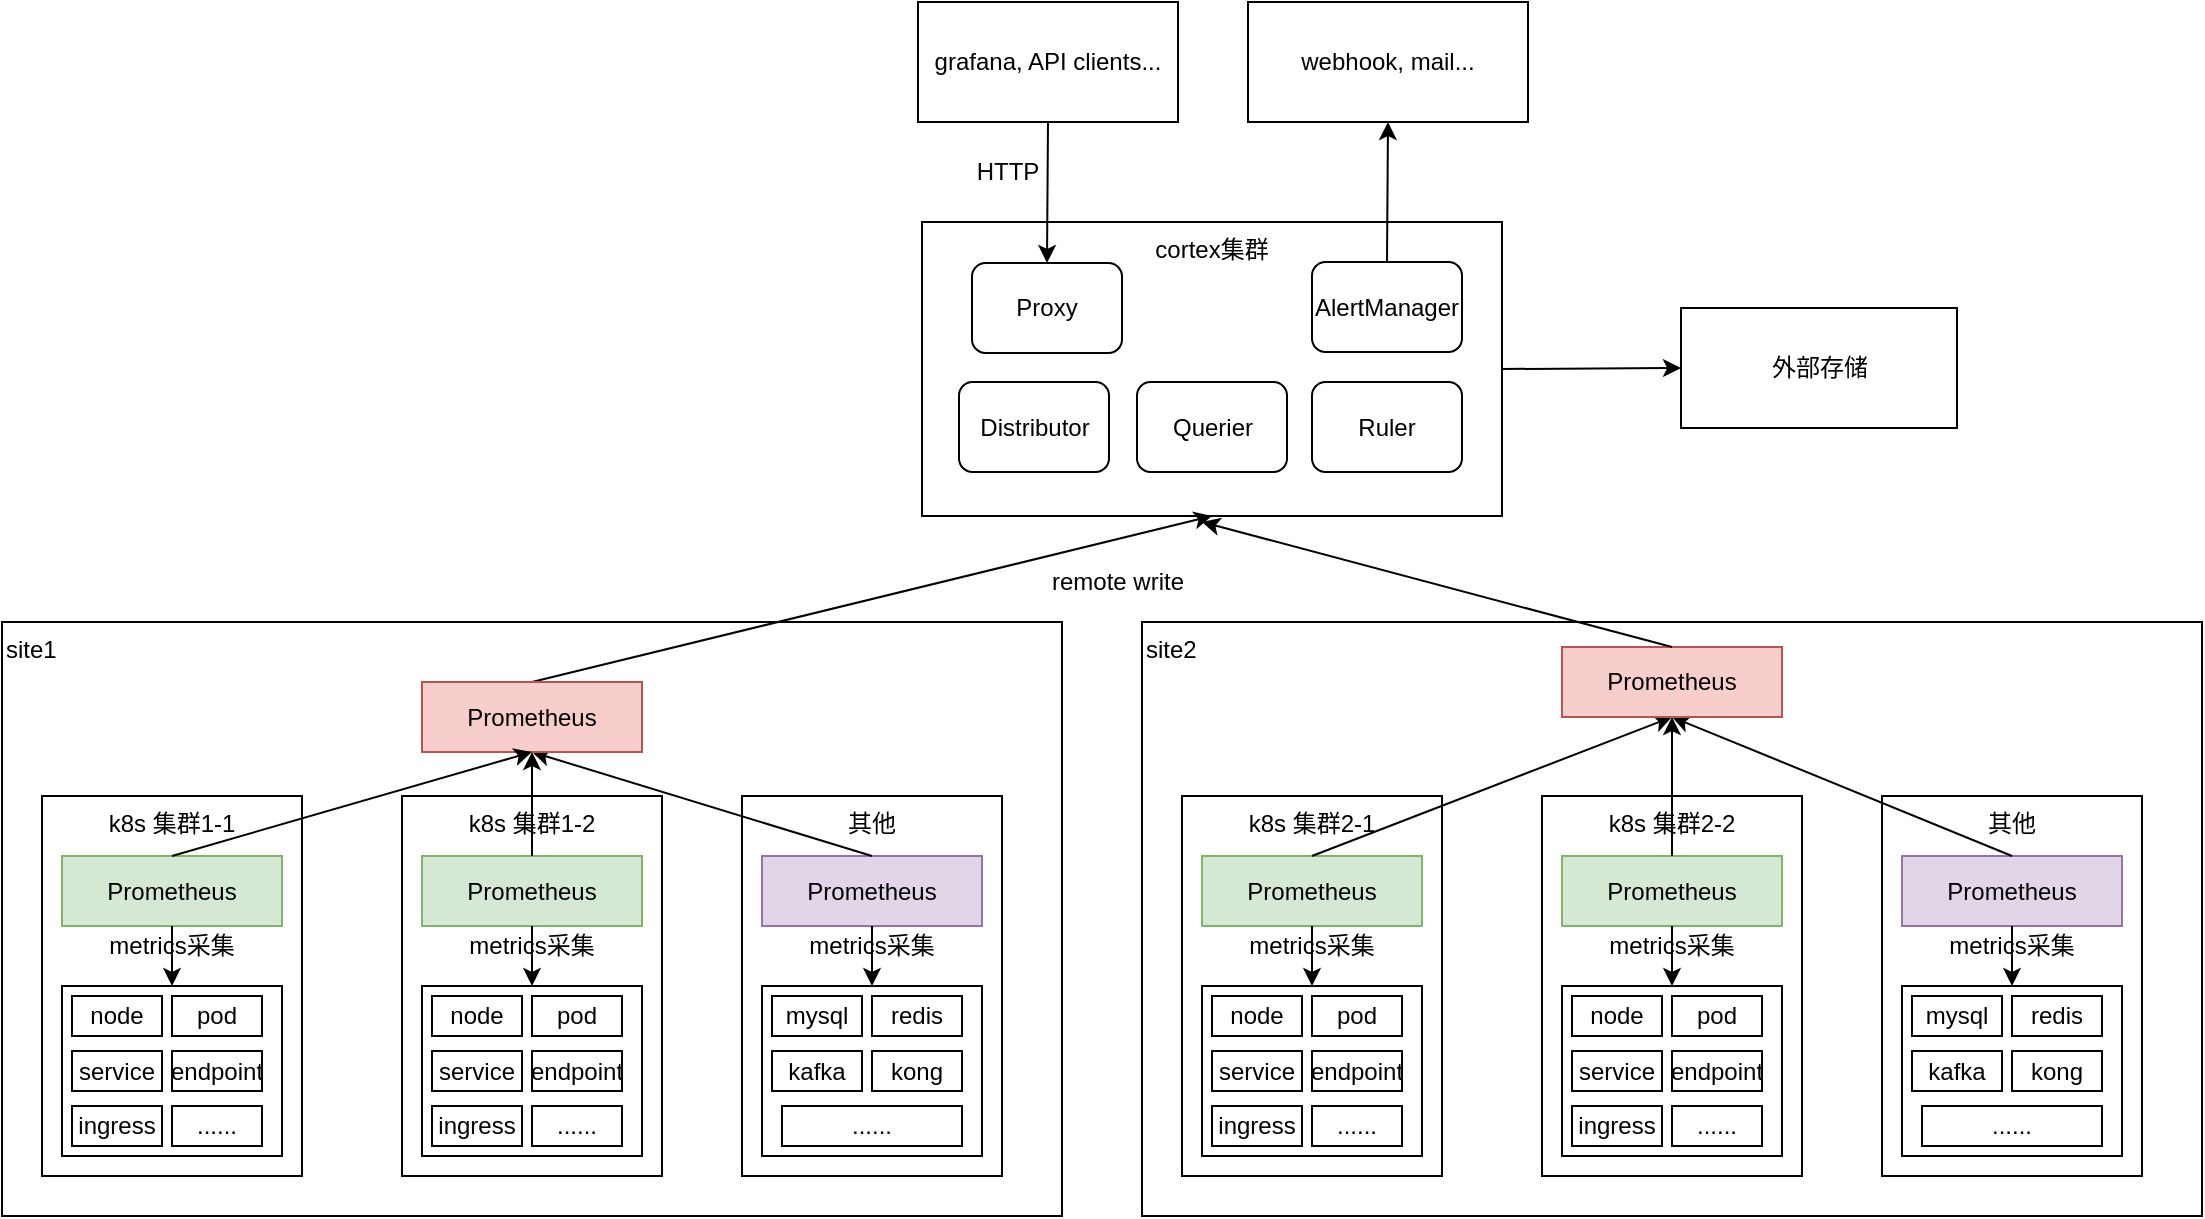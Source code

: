 <mxfile version="12.2.2" type="device" pages="2"><diagram id="edpAGppjj7GYT-mfRjEd" name="Page-1"><mxGraphModel dx="1341" dy="811" grid="1" gridSize="10" guides="1" tooltips="1" connect="1" arrows="1" fold="1" page="1" pageScale="1" pageWidth="850" pageHeight="1100" math="0" shadow="0"><root><mxCell id="0"/><mxCell id="1" parent="0"/><mxCell id="AglJLjUaEtUv1OdiKWUo-1" value="site1" style="rounded=0;whiteSpace=wrap;html=1;horizontal=1;verticalAlign=top;align=left;" parent="1" vertex="1"><mxGeometry x="70" y="370" width="530" height="297" as="geometry"/></mxCell><mxCell id="AglJLjUaEtUv1OdiKWUo-2" value="k8s 集群1-1" style="rounded=0;whiteSpace=wrap;html=1;verticalAlign=top;" parent="1" vertex="1"><mxGeometry x="90" y="457" width="130" height="190" as="geometry"/></mxCell><mxCell id="AglJLjUaEtUv1OdiKWUo-3" value="Prometheus" style="rounded=0;whiteSpace=wrap;html=1;fillColor=#d5e8d4;strokeColor=#82b366;" parent="1" vertex="1"><mxGeometry x="100" y="487" width="110" height="35" as="geometry"/></mxCell><mxCell id="AglJLjUaEtUv1OdiKWUo-4" value="" style="rounded=0;whiteSpace=wrap;html=1;" parent="1" vertex="1"><mxGeometry x="100" y="552" width="110" height="85" as="geometry"/></mxCell><mxCell id="AglJLjUaEtUv1OdiKWUo-6" value="" style="endArrow=classic;html=1;entryX=0.5;entryY=0;entryDx=0;entryDy=0;exitX=0.5;exitY=1;exitDx=0;exitDy=0;" parent="1" source="AglJLjUaEtUv1OdiKWUo-3" target="AglJLjUaEtUv1OdiKWUo-4" edge="1"><mxGeometry width="50" height="50" relative="1" as="geometry"><mxPoint x="70" y="767" as="sourcePoint"/><mxPoint x="120" y="717" as="targetPoint"/></mxGeometry></mxCell><mxCell id="AglJLjUaEtUv1OdiKWUo-7" value="metrics采集" style="text;html=1;strokeColor=none;fillColor=none;align=center;verticalAlign=middle;whiteSpace=wrap;rounded=0;" parent="1" vertex="1"><mxGeometry x="105" y="522" width="100" height="20" as="geometry"/></mxCell><mxCell id="AglJLjUaEtUv1OdiKWUo-8" value="node" style="rounded=0;whiteSpace=wrap;html=1;" parent="1" vertex="1"><mxGeometry x="105" y="557" width="45" height="20" as="geometry"/></mxCell><mxCell id="AglJLjUaEtUv1OdiKWUo-9" value="pod" style="rounded=0;whiteSpace=wrap;html=1;" parent="1" vertex="1"><mxGeometry x="155" y="557" width="45" height="20" as="geometry"/></mxCell><mxCell id="AglJLjUaEtUv1OdiKWUo-10" value="service" style="rounded=0;whiteSpace=wrap;html=1;" parent="1" vertex="1"><mxGeometry x="105" y="584.5" width="45" height="20" as="geometry"/></mxCell><mxCell id="AglJLjUaEtUv1OdiKWUo-12" value="endpoint" style="rounded=0;whiteSpace=wrap;html=1;" parent="1" vertex="1"><mxGeometry x="155" y="584.5" width="45" height="20" as="geometry"/></mxCell><mxCell id="AglJLjUaEtUv1OdiKWUo-13" value="ingress" style="rounded=0;whiteSpace=wrap;html=1;" parent="1" vertex="1"><mxGeometry x="105" y="612" width="45" height="20" as="geometry"/></mxCell><mxCell id="AglJLjUaEtUv1OdiKWUo-14" value="......" style="rounded=0;whiteSpace=wrap;html=1;" parent="1" vertex="1"><mxGeometry x="155" y="612" width="45" height="20" as="geometry"/></mxCell><mxCell id="AglJLjUaEtUv1OdiKWUo-15" value="k8s 集群1-2" style="rounded=0;whiteSpace=wrap;html=1;verticalAlign=top;" parent="1" vertex="1"><mxGeometry x="270" y="457" width="130" height="190" as="geometry"/></mxCell><mxCell id="AglJLjUaEtUv1OdiKWUo-16" value="Prometheus" style="rounded=0;whiteSpace=wrap;html=1;fillColor=#d5e8d4;strokeColor=#82b366;" parent="1" vertex="1"><mxGeometry x="280" y="487" width="110" height="35" as="geometry"/></mxCell><mxCell id="AglJLjUaEtUv1OdiKWUo-17" value="" style="rounded=0;whiteSpace=wrap;html=1;" parent="1" vertex="1"><mxGeometry x="280" y="552" width="110" height="85" as="geometry"/></mxCell><mxCell id="AglJLjUaEtUv1OdiKWUo-18" value="" style="endArrow=classic;html=1;entryX=0.5;entryY=0;entryDx=0;entryDy=0;exitX=0.5;exitY=1;exitDx=0;exitDy=0;" parent="1" source="AglJLjUaEtUv1OdiKWUo-16" target="AglJLjUaEtUv1OdiKWUo-17" edge="1"><mxGeometry width="50" height="50" relative="1" as="geometry"><mxPoint x="250" y="767" as="sourcePoint"/><mxPoint x="300" y="717" as="targetPoint"/></mxGeometry></mxCell><mxCell id="AglJLjUaEtUv1OdiKWUo-19" value="metrics采集" style="text;html=1;strokeColor=none;fillColor=none;align=center;verticalAlign=middle;whiteSpace=wrap;rounded=0;" parent="1" vertex="1"><mxGeometry x="285" y="522" width="100" height="20" as="geometry"/></mxCell><mxCell id="AglJLjUaEtUv1OdiKWUo-20" value="node" style="rounded=0;whiteSpace=wrap;html=1;" parent="1" vertex="1"><mxGeometry x="285" y="557" width="45" height="20" as="geometry"/></mxCell><mxCell id="AglJLjUaEtUv1OdiKWUo-21" value="pod" style="rounded=0;whiteSpace=wrap;html=1;" parent="1" vertex="1"><mxGeometry x="335" y="557" width="45" height="20" as="geometry"/></mxCell><mxCell id="AglJLjUaEtUv1OdiKWUo-22" value="service" style="rounded=0;whiteSpace=wrap;html=1;" parent="1" vertex="1"><mxGeometry x="285" y="584.5" width="45" height="20" as="geometry"/></mxCell><mxCell id="AglJLjUaEtUv1OdiKWUo-23" value="endpoint" style="rounded=0;whiteSpace=wrap;html=1;" parent="1" vertex="1"><mxGeometry x="335" y="584.5" width="45" height="20" as="geometry"/></mxCell><mxCell id="AglJLjUaEtUv1OdiKWUo-24" value="ingress" style="rounded=0;whiteSpace=wrap;html=1;" parent="1" vertex="1"><mxGeometry x="285" y="612" width="45" height="20" as="geometry"/></mxCell><mxCell id="AglJLjUaEtUv1OdiKWUo-25" value="......" style="rounded=0;whiteSpace=wrap;html=1;" parent="1" vertex="1"><mxGeometry x="335" y="612" width="45" height="20" as="geometry"/></mxCell><mxCell id="AglJLjUaEtUv1OdiKWUo-49" value="cortex集群" style="rounded=0;whiteSpace=wrap;html=1;verticalAlign=top;" parent="1" vertex="1"><mxGeometry x="530" y="170" width="290" height="147" as="geometry"/></mxCell><mxCell id="AglJLjUaEtUv1OdiKWUo-57" value="其他" style="rounded=0;whiteSpace=wrap;html=1;verticalAlign=top;" parent="1" vertex="1"><mxGeometry x="440" y="457" width="130" height="190" as="geometry"/></mxCell><mxCell id="AglJLjUaEtUv1OdiKWUo-58" value="Prometheus" style="rounded=0;whiteSpace=wrap;html=1;fillColor=#e1d5e7;strokeColor=#9673a6;" parent="1" vertex="1"><mxGeometry x="450" y="487" width="110" height="35" as="geometry"/></mxCell><mxCell id="AglJLjUaEtUv1OdiKWUo-59" value="" style="rounded=0;whiteSpace=wrap;html=1;" parent="1" vertex="1"><mxGeometry x="450" y="552" width="110" height="85" as="geometry"/></mxCell><mxCell id="AglJLjUaEtUv1OdiKWUo-60" value="" style="endArrow=classic;html=1;entryX=0.5;entryY=0;entryDx=0;entryDy=0;exitX=0.5;exitY=1;exitDx=0;exitDy=0;" parent="1" source="AglJLjUaEtUv1OdiKWUo-58" target="AglJLjUaEtUv1OdiKWUo-59" edge="1"><mxGeometry width="50" height="50" relative="1" as="geometry"><mxPoint x="420" y="767" as="sourcePoint"/><mxPoint x="470" y="717" as="targetPoint"/></mxGeometry></mxCell><mxCell id="AglJLjUaEtUv1OdiKWUo-61" value="metrics采集" style="text;html=1;strokeColor=none;fillColor=none;align=center;verticalAlign=middle;whiteSpace=wrap;rounded=0;" parent="1" vertex="1"><mxGeometry x="455" y="522" width="100" height="20" as="geometry"/></mxCell><mxCell id="AglJLjUaEtUv1OdiKWUo-62" value="mysql" style="rounded=0;whiteSpace=wrap;html=1;" parent="1" vertex="1"><mxGeometry x="455" y="557" width="45" height="20" as="geometry"/></mxCell><mxCell id="AglJLjUaEtUv1OdiKWUo-63" value="redis" style="rounded=0;whiteSpace=wrap;html=1;" parent="1" vertex="1"><mxGeometry x="505" y="557" width="45" height="20" as="geometry"/></mxCell><mxCell id="AglJLjUaEtUv1OdiKWUo-64" value="kafka" style="rounded=0;whiteSpace=wrap;html=1;" parent="1" vertex="1"><mxGeometry x="455" y="584.5" width="45" height="20" as="geometry"/></mxCell><mxCell id="AglJLjUaEtUv1OdiKWUo-65" value="kong" style="rounded=0;whiteSpace=wrap;html=1;" parent="1" vertex="1"><mxGeometry x="505" y="584.5" width="45" height="20" as="geometry"/></mxCell><mxCell id="AglJLjUaEtUv1OdiKWUo-67" value="......" style="rounded=0;whiteSpace=wrap;html=1;" parent="1" vertex="1"><mxGeometry x="460" y="612" width="90" height="20" as="geometry"/></mxCell><mxCell id="AglJLjUaEtUv1OdiKWUo-69" value="site2" style="rounded=0;whiteSpace=wrap;html=1;horizontal=1;verticalAlign=top;align=left;" parent="1" vertex="1"><mxGeometry x="640" y="370" width="530" height="297" as="geometry"/></mxCell><mxCell id="AglJLjUaEtUv1OdiKWUo-70" value="k8s 集群2-1" style="rounded=0;whiteSpace=wrap;html=1;verticalAlign=top;" parent="1" vertex="1"><mxGeometry x="660" y="457" width="130" height="190" as="geometry"/></mxCell><mxCell id="AglJLjUaEtUv1OdiKWUo-71" value="Prometheus" style="rounded=0;whiteSpace=wrap;html=1;fillColor=#d5e8d4;strokeColor=#82b366;" parent="1" vertex="1"><mxGeometry x="670" y="487" width="110" height="35" as="geometry"/></mxCell><mxCell id="AglJLjUaEtUv1OdiKWUo-72" value="" style="rounded=0;whiteSpace=wrap;html=1;" parent="1" vertex="1"><mxGeometry x="670" y="552" width="110" height="85" as="geometry"/></mxCell><mxCell id="AglJLjUaEtUv1OdiKWUo-73" value="" style="endArrow=classic;html=1;entryX=0.5;entryY=0;entryDx=0;entryDy=0;exitX=0.5;exitY=1;exitDx=0;exitDy=0;" parent="1" source="AglJLjUaEtUv1OdiKWUo-71" target="AglJLjUaEtUv1OdiKWUo-72" edge="1"><mxGeometry width="50" height="50" relative="1" as="geometry"><mxPoint x="640" y="767" as="sourcePoint"/><mxPoint x="690" y="717" as="targetPoint"/></mxGeometry></mxCell><mxCell id="AglJLjUaEtUv1OdiKWUo-74" value="metrics采集" style="text;html=1;strokeColor=none;fillColor=none;align=center;verticalAlign=middle;whiteSpace=wrap;rounded=0;" parent="1" vertex="1"><mxGeometry x="675" y="522" width="100" height="20" as="geometry"/></mxCell><mxCell id="AglJLjUaEtUv1OdiKWUo-75" value="node" style="rounded=0;whiteSpace=wrap;html=1;" parent="1" vertex="1"><mxGeometry x="675" y="557" width="45" height="20" as="geometry"/></mxCell><mxCell id="AglJLjUaEtUv1OdiKWUo-76" value="pod" style="rounded=0;whiteSpace=wrap;html=1;" parent="1" vertex="1"><mxGeometry x="725" y="557" width="45" height="20" as="geometry"/></mxCell><mxCell id="AglJLjUaEtUv1OdiKWUo-77" value="service" style="rounded=0;whiteSpace=wrap;html=1;" parent="1" vertex="1"><mxGeometry x="675" y="584.5" width="45" height="20" as="geometry"/></mxCell><mxCell id="AglJLjUaEtUv1OdiKWUo-78" value="endpoint" style="rounded=0;whiteSpace=wrap;html=1;" parent="1" vertex="1"><mxGeometry x="725" y="584.5" width="45" height="20" as="geometry"/></mxCell><mxCell id="AglJLjUaEtUv1OdiKWUo-79" value="ingress" style="rounded=0;whiteSpace=wrap;html=1;" parent="1" vertex="1"><mxGeometry x="675" y="612" width="45" height="20" as="geometry"/></mxCell><mxCell id="AglJLjUaEtUv1OdiKWUo-80" value="......" style="rounded=0;whiteSpace=wrap;html=1;" parent="1" vertex="1"><mxGeometry x="725" y="612" width="45" height="20" as="geometry"/></mxCell><mxCell id="AglJLjUaEtUv1OdiKWUo-81" value="k8s 集群2-2" style="rounded=0;whiteSpace=wrap;html=1;verticalAlign=top;" parent="1" vertex="1"><mxGeometry x="840" y="457" width="130" height="190" as="geometry"/></mxCell><mxCell id="AglJLjUaEtUv1OdiKWUo-82" value="Prometheus" style="rounded=0;whiteSpace=wrap;html=1;fillColor=#d5e8d4;strokeColor=#82b366;" parent="1" vertex="1"><mxGeometry x="850" y="487" width="110" height="35" as="geometry"/></mxCell><mxCell id="AglJLjUaEtUv1OdiKWUo-83" value="" style="rounded=0;whiteSpace=wrap;html=1;" parent="1" vertex="1"><mxGeometry x="850" y="552" width="110" height="85" as="geometry"/></mxCell><mxCell id="AglJLjUaEtUv1OdiKWUo-84" value="" style="endArrow=classic;html=1;entryX=0.5;entryY=0;entryDx=0;entryDy=0;exitX=0.5;exitY=1;exitDx=0;exitDy=0;" parent="1" source="AglJLjUaEtUv1OdiKWUo-82" target="AglJLjUaEtUv1OdiKWUo-83" edge="1"><mxGeometry width="50" height="50" relative="1" as="geometry"><mxPoint x="820" y="767" as="sourcePoint"/><mxPoint x="870" y="717" as="targetPoint"/></mxGeometry></mxCell><mxCell id="AglJLjUaEtUv1OdiKWUo-85" value="metrics采集" style="text;html=1;strokeColor=none;fillColor=none;align=center;verticalAlign=middle;whiteSpace=wrap;rounded=0;" parent="1" vertex="1"><mxGeometry x="855" y="522" width="100" height="20" as="geometry"/></mxCell><mxCell id="AglJLjUaEtUv1OdiKWUo-86" value="node" style="rounded=0;whiteSpace=wrap;html=1;" parent="1" vertex="1"><mxGeometry x="855" y="557" width="45" height="20" as="geometry"/></mxCell><mxCell id="AglJLjUaEtUv1OdiKWUo-87" value="pod" style="rounded=0;whiteSpace=wrap;html=1;" parent="1" vertex="1"><mxGeometry x="905" y="557" width="45" height="20" as="geometry"/></mxCell><mxCell id="AglJLjUaEtUv1OdiKWUo-88" value="service" style="rounded=0;whiteSpace=wrap;html=1;" parent="1" vertex="1"><mxGeometry x="855" y="584.5" width="45" height="20" as="geometry"/></mxCell><mxCell id="AglJLjUaEtUv1OdiKWUo-89" value="endpoint" style="rounded=0;whiteSpace=wrap;html=1;" parent="1" vertex="1"><mxGeometry x="905" y="584.5" width="45" height="20" as="geometry"/></mxCell><mxCell id="AglJLjUaEtUv1OdiKWUo-90" value="ingress" style="rounded=0;whiteSpace=wrap;html=1;" parent="1" vertex="1"><mxGeometry x="855" y="612" width="45" height="20" as="geometry"/></mxCell><mxCell id="AglJLjUaEtUv1OdiKWUo-91" value="......" style="rounded=0;whiteSpace=wrap;html=1;" parent="1" vertex="1"><mxGeometry x="905" y="612" width="45" height="20" as="geometry"/></mxCell><mxCell id="AglJLjUaEtUv1OdiKWUo-92" value="其他" style="rounded=0;whiteSpace=wrap;html=1;verticalAlign=top;" parent="1" vertex="1"><mxGeometry x="1010" y="457" width="130" height="190" as="geometry"/></mxCell><mxCell id="AglJLjUaEtUv1OdiKWUo-93" value="Prometheus" style="rounded=0;whiteSpace=wrap;html=1;fillColor=#e1d5e7;strokeColor=#9673a6;" parent="1" vertex="1"><mxGeometry x="1020" y="487" width="110" height="35" as="geometry"/></mxCell><mxCell id="AglJLjUaEtUv1OdiKWUo-94" value="" style="rounded=0;whiteSpace=wrap;html=1;" parent="1" vertex="1"><mxGeometry x="1020" y="552" width="110" height="85" as="geometry"/></mxCell><mxCell id="AglJLjUaEtUv1OdiKWUo-95" value="" style="endArrow=classic;html=1;entryX=0.5;entryY=0;entryDx=0;entryDy=0;exitX=0.5;exitY=1;exitDx=0;exitDy=0;" parent="1" source="AglJLjUaEtUv1OdiKWUo-93" target="AglJLjUaEtUv1OdiKWUo-94" edge="1"><mxGeometry width="50" height="50" relative="1" as="geometry"><mxPoint x="990" y="767" as="sourcePoint"/><mxPoint x="1040" y="717" as="targetPoint"/></mxGeometry></mxCell><mxCell id="AglJLjUaEtUv1OdiKWUo-96" value="metrics采集" style="text;html=1;strokeColor=none;fillColor=none;align=center;verticalAlign=middle;whiteSpace=wrap;rounded=0;" parent="1" vertex="1"><mxGeometry x="1025" y="522" width="100" height="20" as="geometry"/></mxCell><mxCell id="AglJLjUaEtUv1OdiKWUo-97" value="mysql" style="rounded=0;whiteSpace=wrap;html=1;" parent="1" vertex="1"><mxGeometry x="1025" y="557" width="45" height="20" as="geometry"/></mxCell><mxCell id="AglJLjUaEtUv1OdiKWUo-98" value="redis" style="rounded=0;whiteSpace=wrap;html=1;" parent="1" vertex="1"><mxGeometry x="1075" y="557" width="45" height="20" as="geometry"/></mxCell><mxCell id="AglJLjUaEtUv1OdiKWUo-99" value="kafka" style="rounded=0;whiteSpace=wrap;html=1;" parent="1" vertex="1"><mxGeometry x="1025" y="584.5" width="45" height="20" as="geometry"/></mxCell><mxCell id="AglJLjUaEtUv1OdiKWUo-100" value="kong" style="rounded=0;whiteSpace=wrap;html=1;" parent="1" vertex="1"><mxGeometry x="1075" y="584.5" width="45" height="20" as="geometry"/></mxCell><mxCell id="AglJLjUaEtUv1OdiKWUo-101" value="......" style="rounded=0;whiteSpace=wrap;html=1;" parent="1" vertex="1"><mxGeometry x="1030" y="612" width="90" height="20" as="geometry"/></mxCell><mxCell id="AglJLjUaEtUv1OdiKWUo-102" value="" style="endArrow=classic;html=1;entryX=0.5;entryY=1;entryDx=0;entryDy=0;exitX=0.5;exitY=0;exitDx=0;exitDy=0;" parent="1" source="AglJLjUaEtUv1OdiKWUo-129" target="AglJLjUaEtUv1OdiKWUo-49" edge="1"><mxGeometry width="50" height="50" relative="1" as="geometry"><mxPoint x="70" y="737" as="sourcePoint"/><mxPoint x="120" y="687" as="targetPoint"/></mxGeometry></mxCell><mxCell id="AglJLjUaEtUv1OdiKWUo-104" value="remote write" style="text;html=1;strokeColor=none;fillColor=none;align=center;verticalAlign=middle;whiteSpace=wrap;rounded=0;" parent="1" vertex="1"><mxGeometry x="592.5" y="340" width="70" height="20" as="geometry"/></mxCell><mxCell id="AglJLjUaEtUv1OdiKWUo-106" value="" style="endArrow=classic;html=1;exitX=0.5;exitY=0;exitDx=0;exitDy=0;entryX=0.5;entryY=1;entryDx=0;entryDy=0;" parent="1" source="AglJLjUaEtUv1OdiKWUo-71" target="AglJLjUaEtUv1OdiKWUo-131" edge="1"><mxGeometry width="50" height="50" relative="1" as="geometry"><mxPoint x="70" y="737" as="sourcePoint"/><mxPoint x="675" y="319" as="targetPoint"/></mxGeometry></mxCell><mxCell id="AglJLjUaEtUv1OdiKWUo-108" value="grafana, API clients..." style="rounded=0;whiteSpace=wrap;html=1;" parent="1" vertex="1"><mxGeometry x="528" y="60" width="130" height="60" as="geometry"/></mxCell><mxCell id="AglJLjUaEtUv1OdiKWUo-109" value="webhook, mail..." style="rounded=0;whiteSpace=wrap;html=1;" parent="1" vertex="1"><mxGeometry x="693" y="60" width="140" height="60" as="geometry"/></mxCell><mxCell id="AglJLjUaEtUv1OdiKWUo-112" value="HTTP" style="text;html=1;strokeColor=none;fillColor=none;align=center;verticalAlign=middle;whiteSpace=wrap;rounded=0;" parent="1" vertex="1"><mxGeometry x="552.5" y="135" width="40" height="20" as="geometry"/></mxCell><mxCell id="AglJLjUaEtUv1OdiKWUo-114" value="" style="endArrow=classic;html=1;entryX=0.5;entryY=0;entryDx=0;entryDy=0;exitX=0.5;exitY=1;exitDx=0;exitDy=0;" parent="1" source="AglJLjUaEtUv1OdiKWUo-108" target="AglJLjUaEtUv1OdiKWUo-118" edge="1"><mxGeometry width="50" height="50" relative="1" as="geometry"><mxPoint x="70" y="737" as="sourcePoint"/><mxPoint x="120" y="687" as="targetPoint"/></mxGeometry></mxCell><mxCell id="AglJLjUaEtUv1OdiKWUo-115" value="" style="endArrow=classic;html=1;entryX=0.5;entryY=1;entryDx=0;entryDy=0;exitX=0.5;exitY=0;exitDx=0;exitDy=0;" parent="1" source="AglJLjUaEtUv1OdiKWUo-116" target="AglJLjUaEtUv1OdiKWUo-109" edge="1"><mxGeometry width="50" height="50" relative="1" as="geometry"><mxPoint x="70" y="737" as="sourcePoint"/><mxPoint x="120" y="687" as="targetPoint"/></mxGeometry></mxCell><mxCell id="AglJLjUaEtUv1OdiKWUo-116" value="AlertManager" style="rounded=1;whiteSpace=wrap;html=1;" parent="1" vertex="1"><mxGeometry x="725" y="190" width="75" height="45" as="geometry"/></mxCell><mxCell id="AglJLjUaEtUv1OdiKWUo-118" value="Proxy" style="rounded=1;whiteSpace=wrap;html=1;" parent="1" vertex="1"><mxGeometry x="555" y="190.5" width="75" height="45" as="geometry"/></mxCell><mxCell id="AglJLjUaEtUv1OdiKWUo-119" value="Ruler" style="rounded=1;whiteSpace=wrap;html=1;" parent="1" vertex="1"><mxGeometry x="725" y="250" width="75" height="45" as="geometry"/></mxCell><mxCell id="AglJLjUaEtUv1OdiKWUo-121" value="" style="endArrow=classic;html=1;exitX=0.5;exitY=0;exitDx=0;exitDy=0;entryX=0.5;entryY=1;entryDx=0;entryDy=0;" parent="1" source="AglJLjUaEtUv1OdiKWUo-16" target="AglJLjUaEtUv1OdiKWUo-129" edge="1"><mxGeometry width="50" height="50" relative="1" as="geometry"><mxPoint x="165" y="497" as="sourcePoint"/><mxPoint x="670" y="320" as="targetPoint"/></mxGeometry></mxCell><mxCell id="AglJLjUaEtUv1OdiKWUo-122" value="" style="endArrow=classic;html=1;exitX=0.5;exitY=0;exitDx=0;exitDy=0;entryX=0.5;entryY=1;entryDx=0;entryDy=0;" parent="1" source="AglJLjUaEtUv1OdiKWUo-58" target="AglJLjUaEtUv1OdiKWUo-129" edge="1"><mxGeometry width="50" height="50" relative="1" as="geometry"><mxPoint x="345" y="497" as="sourcePoint"/><mxPoint x="680" y="330" as="targetPoint"/></mxGeometry></mxCell><mxCell id="AglJLjUaEtUv1OdiKWUo-123" value="" style="endArrow=classic;html=1;exitX=0.5;exitY=0;exitDx=0;exitDy=0;entryX=0.5;entryY=1;entryDx=0;entryDy=0;" parent="1" source="AglJLjUaEtUv1OdiKWUo-82" target="AglJLjUaEtUv1OdiKWUo-131" edge="1"><mxGeometry width="50" height="50" relative="1" as="geometry"><mxPoint x="735" y="497" as="sourcePoint"/><mxPoint x="820" y="430" as="targetPoint"/></mxGeometry></mxCell><mxCell id="AglJLjUaEtUv1OdiKWUo-124" value="" style="endArrow=classic;html=1;exitX=0.5;exitY=0;exitDx=0;exitDy=0;entryX=0.5;entryY=1;entryDx=0;entryDy=0;" parent="1" source="AglJLjUaEtUv1OdiKWUo-93" target="AglJLjUaEtUv1OdiKWUo-131" edge="1"><mxGeometry width="50" height="50" relative="1" as="geometry"><mxPoint x="915" y="497" as="sourcePoint"/><mxPoint x="690" y="330" as="targetPoint"/></mxGeometry></mxCell><mxCell id="AglJLjUaEtUv1OdiKWUo-125" value="Querier" style="rounded=1;whiteSpace=wrap;html=1;" parent="1" vertex="1"><mxGeometry x="637.5" y="250" width="75" height="45" as="geometry"/></mxCell><mxCell id="AglJLjUaEtUv1OdiKWUo-126" value="Distributor" style="rounded=1;whiteSpace=wrap;html=1;" parent="1" vertex="1"><mxGeometry x="548.5" y="250" width="75" height="45" as="geometry"/></mxCell><mxCell id="AglJLjUaEtUv1OdiKWUo-127" value="外部存储" style="rounded=0;whiteSpace=wrap;html=1;" parent="1" vertex="1"><mxGeometry x="909.5" y="213" width="138" height="60" as="geometry"/></mxCell><mxCell id="AglJLjUaEtUv1OdiKWUo-128" value="" style="endArrow=classic;html=1;entryX=0;entryY=0.5;entryDx=0;entryDy=0;exitX=1;exitY=0.5;exitDx=0;exitDy=0;" parent="1" source="AglJLjUaEtUv1OdiKWUo-49" target="AglJLjUaEtUv1OdiKWUo-127" edge="1"><mxGeometry width="50" height="50" relative="1" as="geometry"><mxPoint x="840" y="290" as="sourcePoint"/><mxPoint x="890" y="240" as="targetPoint"/></mxGeometry></mxCell><mxCell id="AglJLjUaEtUv1OdiKWUo-129" value="Prometheus" style="rounded=0;whiteSpace=wrap;html=1;fillColor=#f8cecc;strokeColor=#b85450;" parent="1" vertex="1"><mxGeometry x="280" y="400" width="110" height="35" as="geometry"/></mxCell><mxCell id="AglJLjUaEtUv1OdiKWUo-130" value="" style="endArrow=classic;html=1;entryX=0.5;entryY=1;entryDx=0;entryDy=0;exitX=0.5;exitY=0;exitDx=0;exitDy=0;" parent="1" source="AglJLjUaEtUv1OdiKWUo-3" target="AglJLjUaEtUv1OdiKWUo-129" edge="1"><mxGeometry width="50" height="50" relative="1" as="geometry"><mxPoint x="155" y="487" as="sourcePoint"/><mxPoint x="675" y="317" as="targetPoint"/></mxGeometry></mxCell><mxCell id="AglJLjUaEtUv1OdiKWUo-131" value="Prometheus" style="rounded=0;whiteSpace=wrap;html=1;fillColor=#f8cecc;strokeColor=#b85450;" parent="1" vertex="1"><mxGeometry x="850" y="382.5" width="110" height="35" as="geometry"/></mxCell><mxCell id="AglJLjUaEtUv1OdiKWUo-132" value="" style="endArrow=classic;html=1;exitX=0.5;exitY=0;exitDx=0;exitDy=0;" parent="1" source="AglJLjUaEtUv1OdiKWUo-131" edge="1"><mxGeometry width="50" height="50" relative="1" as="geometry"><mxPoint x="350" y="410" as="sourcePoint"/><mxPoint x="670" y="320" as="targetPoint"/></mxGeometry></mxCell></root></mxGraphModel></diagram><diagram name="api_gateway" id="EDBOQq5EPwR4upqPOTc-"><mxGraphModel dx="1341" dy="811" grid="1" gridSize="10" guides="1" tooltips="1" connect="1" arrows="1" fold="1" page="1" pageScale="1" pageWidth="850" pageHeight="1100" math="0" shadow="0"><root><mxCell id="pXyEaIaQ94KNPqy_M8-j-0"/><mxCell id="pXyEaIaQ94KNPqy_M8-j-1" parent="pXyEaIaQ94KNPqy_M8-j-0"/><mxCell id="pXyEaIaQ94KNPqy_M8-j-2" value="site1" style="rounded=0;whiteSpace=wrap;html=1;horizontal=1;verticalAlign=top;align=left;" vertex="1" parent="pXyEaIaQ94KNPqy_M8-j-1"><mxGeometry x="10" y="405" width="530" height="297" as="geometry"/></mxCell><mxCell id="pXyEaIaQ94KNPqy_M8-j-3" value="k8s 集群1-1" style="rounded=0;whiteSpace=wrap;html=1;verticalAlign=top;" vertex="1" parent="pXyEaIaQ94KNPqy_M8-j-1"><mxGeometry x="30" y="492" width="130" height="190" as="geometry"/></mxCell><mxCell id="pXyEaIaQ94KNPqy_M8-j-4" value="Prometheus" style="rounded=0;whiteSpace=wrap;html=1;fillColor=#d5e8d4;strokeColor=#82b366;" vertex="1" parent="pXyEaIaQ94KNPqy_M8-j-1"><mxGeometry x="40" y="522" width="110" height="35" as="geometry"/></mxCell><mxCell id="pXyEaIaQ94KNPqy_M8-j-5" value="" style="rounded=0;whiteSpace=wrap;html=1;" vertex="1" parent="pXyEaIaQ94KNPqy_M8-j-1"><mxGeometry x="40" y="587" width="110" height="85" as="geometry"/></mxCell><mxCell id="pXyEaIaQ94KNPqy_M8-j-6" value="" style="endArrow=classic;html=1;entryX=0.5;entryY=0;entryDx=0;entryDy=0;exitX=0.5;exitY=1;exitDx=0;exitDy=0;" edge="1" parent="pXyEaIaQ94KNPqy_M8-j-1" source="pXyEaIaQ94KNPqy_M8-j-4" target="pXyEaIaQ94KNPqy_M8-j-5"><mxGeometry width="50" height="50" relative="1" as="geometry"><mxPoint x="10" y="802" as="sourcePoint"/><mxPoint x="60" y="752" as="targetPoint"/></mxGeometry></mxCell><mxCell id="pXyEaIaQ94KNPqy_M8-j-7" value="metrics采集" style="text;html=1;strokeColor=none;fillColor=none;align=center;verticalAlign=middle;whiteSpace=wrap;rounded=0;" vertex="1" parent="pXyEaIaQ94KNPqy_M8-j-1"><mxGeometry x="45" y="557" width="100" height="20" as="geometry"/></mxCell><mxCell id="pXyEaIaQ94KNPqy_M8-j-8" value="node" style="rounded=0;whiteSpace=wrap;html=1;" vertex="1" parent="pXyEaIaQ94KNPqy_M8-j-1"><mxGeometry x="45" y="592" width="45" height="20" as="geometry"/></mxCell><mxCell id="pXyEaIaQ94KNPqy_M8-j-9" value="pod" style="rounded=0;whiteSpace=wrap;html=1;" vertex="1" parent="pXyEaIaQ94KNPqy_M8-j-1"><mxGeometry x="95" y="592" width="45" height="20" as="geometry"/></mxCell><mxCell id="pXyEaIaQ94KNPqy_M8-j-10" value="service" style="rounded=0;whiteSpace=wrap;html=1;" vertex="1" parent="pXyEaIaQ94KNPqy_M8-j-1"><mxGeometry x="45" y="619.5" width="45" height="20" as="geometry"/></mxCell><mxCell id="pXyEaIaQ94KNPqy_M8-j-11" value="endpoint" style="rounded=0;whiteSpace=wrap;html=1;" vertex="1" parent="pXyEaIaQ94KNPqy_M8-j-1"><mxGeometry x="95" y="619.5" width="45" height="20" as="geometry"/></mxCell><mxCell id="pXyEaIaQ94KNPqy_M8-j-12" value="ingress" style="rounded=0;whiteSpace=wrap;html=1;" vertex="1" parent="pXyEaIaQ94KNPqy_M8-j-1"><mxGeometry x="45" y="647" width="45" height="20" as="geometry"/></mxCell><mxCell id="pXyEaIaQ94KNPqy_M8-j-13" value="......" style="rounded=0;whiteSpace=wrap;html=1;" vertex="1" parent="pXyEaIaQ94KNPqy_M8-j-1"><mxGeometry x="95" y="647" width="45" height="20" as="geometry"/></mxCell><mxCell id="pXyEaIaQ94KNPqy_M8-j-14" value="k8s 集群1-2" style="rounded=0;whiteSpace=wrap;html=1;verticalAlign=top;" vertex="1" parent="pXyEaIaQ94KNPqy_M8-j-1"><mxGeometry x="210" y="492" width="130" height="190" as="geometry"/></mxCell><mxCell id="pXyEaIaQ94KNPqy_M8-j-15" value="Prometheus" style="rounded=0;whiteSpace=wrap;html=1;fillColor=#d5e8d4;strokeColor=#82b366;" vertex="1" parent="pXyEaIaQ94KNPqy_M8-j-1"><mxGeometry x="220" y="522" width="110" height="35" as="geometry"/></mxCell><mxCell id="pXyEaIaQ94KNPqy_M8-j-16" value="" style="rounded=0;whiteSpace=wrap;html=1;" vertex="1" parent="pXyEaIaQ94KNPqy_M8-j-1"><mxGeometry x="220" y="587" width="110" height="85" as="geometry"/></mxCell><mxCell id="pXyEaIaQ94KNPqy_M8-j-17" value="" style="endArrow=classic;html=1;entryX=0.5;entryY=0;entryDx=0;entryDy=0;exitX=0.5;exitY=1;exitDx=0;exitDy=0;" edge="1" parent="pXyEaIaQ94KNPqy_M8-j-1" source="pXyEaIaQ94KNPqy_M8-j-15" target="pXyEaIaQ94KNPqy_M8-j-16"><mxGeometry width="50" height="50" relative="1" as="geometry"><mxPoint x="190" y="802" as="sourcePoint"/><mxPoint x="240" y="752" as="targetPoint"/></mxGeometry></mxCell><mxCell id="pXyEaIaQ94KNPqy_M8-j-18" value="metrics采集" style="text;html=1;strokeColor=none;fillColor=none;align=center;verticalAlign=middle;whiteSpace=wrap;rounded=0;" vertex="1" parent="pXyEaIaQ94KNPqy_M8-j-1"><mxGeometry x="225" y="557" width="100" height="20" as="geometry"/></mxCell><mxCell id="pXyEaIaQ94KNPqy_M8-j-19" value="node" style="rounded=0;whiteSpace=wrap;html=1;" vertex="1" parent="pXyEaIaQ94KNPqy_M8-j-1"><mxGeometry x="225" y="592" width="45" height="20" as="geometry"/></mxCell><mxCell id="pXyEaIaQ94KNPqy_M8-j-20" value="pod" style="rounded=0;whiteSpace=wrap;html=1;" vertex="1" parent="pXyEaIaQ94KNPqy_M8-j-1"><mxGeometry x="275" y="592" width="45" height="20" as="geometry"/></mxCell><mxCell id="pXyEaIaQ94KNPqy_M8-j-21" value="service" style="rounded=0;whiteSpace=wrap;html=1;" vertex="1" parent="pXyEaIaQ94KNPqy_M8-j-1"><mxGeometry x="225" y="619.5" width="45" height="20" as="geometry"/></mxCell><mxCell id="pXyEaIaQ94KNPqy_M8-j-22" value="endpoint" style="rounded=0;whiteSpace=wrap;html=1;" vertex="1" parent="pXyEaIaQ94KNPqy_M8-j-1"><mxGeometry x="275" y="619.5" width="45" height="20" as="geometry"/></mxCell><mxCell id="pXyEaIaQ94KNPqy_M8-j-23" value="ingress" style="rounded=0;whiteSpace=wrap;html=1;" vertex="1" parent="pXyEaIaQ94KNPqy_M8-j-1"><mxGeometry x="225" y="647" width="45" height="20" as="geometry"/></mxCell><mxCell id="pXyEaIaQ94KNPqy_M8-j-24" value="......" style="rounded=0;whiteSpace=wrap;html=1;" vertex="1" parent="pXyEaIaQ94KNPqy_M8-j-1"><mxGeometry x="275" y="647" width="45" height="20" as="geometry"/></mxCell><mxCell id="pXyEaIaQ94KNPqy_M8-j-25" value="cortex集群" style="rounded=0;whiteSpace=wrap;html=1;verticalAlign=top;" vertex="1" parent="pXyEaIaQ94KNPqy_M8-j-1"><mxGeometry x="470" y="205" width="290" height="147" as="geometry"/></mxCell><mxCell id="pXyEaIaQ94KNPqy_M8-j-26" value="其他" style="rounded=0;whiteSpace=wrap;html=1;verticalAlign=top;" vertex="1" parent="pXyEaIaQ94KNPqy_M8-j-1"><mxGeometry x="380" y="492" width="130" height="190" as="geometry"/></mxCell><mxCell id="pXyEaIaQ94KNPqy_M8-j-27" value="Prometheus" style="rounded=0;whiteSpace=wrap;html=1;fillColor=#e1d5e7;strokeColor=#9673a6;" vertex="1" parent="pXyEaIaQ94KNPqy_M8-j-1"><mxGeometry x="390" y="522" width="110" height="35" as="geometry"/></mxCell><mxCell id="pXyEaIaQ94KNPqy_M8-j-28" value="" style="rounded=0;whiteSpace=wrap;html=1;" vertex="1" parent="pXyEaIaQ94KNPqy_M8-j-1"><mxGeometry x="390" y="587" width="110" height="85" as="geometry"/></mxCell><mxCell id="pXyEaIaQ94KNPqy_M8-j-29" value="" style="endArrow=classic;html=1;entryX=0.5;entryY=0;entryDx=0;entryDy=0;exitX=0.5;exitY=1;exitDx=0;exitDy=0;" edge="1" parent="pXyEaIaQ94KNPqy_M8-j-1" source="pXyEaIaQ94KNPqy_M8-j-27" target="pXyEaIaQ94KNPqy_M8-j-28"><mxGeometry width="50" height="50" relative="1" as="geometry"><mxPoint x="360" y="802" as="sourcePoint"/><mxPoint x="410" y="752" as="targetPoint"/></mxGeometry></mxCell><mxCell id="pXyEaIaQ94KNPqy_M8-j-30" value="metrics采集" style="text;html=1;strokeColor=none;fillColor=none;align=center;verticalAlign=middle;whiteSpace=wrap;rounded=0;" vertex="1" parent="pXyEaIaQ94KNPqy_M8-j-1"><mxGeometry x="395" y="557" width="100" height="20" as="geometry"/></mxCell><mxCell id="pXyEaIaQ94KNPqy_M8-j-31" value="mysql" style="rounded=0;whiteSpace=wrap;html=1;" vertex="1" parent="pXyEaIaQ94KNPqy_M8-j-1"><mxGeometry x="395" y="592" width="45" height="20" as="geometry"/></mxCell><mxCell id="pXyEaIaQ94KNPqy_M8-j-32" value="redis" style="rounded=0;whiteSpace=wrap;html=1;" vertex="1" parent="pXyEaIaQ94KNPqy_M8-j-1"><mxGeometry x="445" y="592" width="45" height="20" as="geometry"/></mxCell><mxCell id="pXyEaIaQ94KNPqy_M8-j-33" value="kafka" style="rounded=0;whiteSpace=wrap;html=1;" vertex="1" parent="pXyEaIaQ94KNPqy_M8-j-1"><mxGeometry x="395" y="619.5" width="45" height="20" as="geometry"/></mxCell><mxCell id="pXyEaIaQ94KNPqy_M8-j-34" value="kong" style="rounded=0;whiteSpace=wrap;html=1;" vertex="1" parent="pXyEaIaQ94KNPqy_M8-j-1"><mxGeometry x="445" y="619.5" width="45" height="20" as="geometry"/></mxCell><mxCell id="pXyEaIaQ94KNPqy_M8-j-35" value="......" style="rounded=0;whiteSpace=wrap;html=1;" vertex="1" parent="pXyEaIaQ94KNPqy_M8-j-1"><mxGeometry x="400" y="647" width="90" height="20" as="geometry"/></mxCell><mxCell id="pXyEaIaQ94KNPqy_M8-j-36" value="site2" style="rounded=0;whiteSpace=wrap;html=1;horizontal=1;verticalAlign=top;align=left;" vertex="1" parent="pXyEaIaQ94KNPqy_M8-j-1"><mxGeometry x="580" y="405" width="530" height="297" as="geometry"/></mxCell><mxCell id="pXyEaIaQ94KNPqy_M8-j-37" value="k8s 集群2-1" style="rounded=0;whiteSpace=wrap;html=1;verticalAlign=top;" vertex="1" parent="pXyEaIaQ94KNPqy_M8-j-1"><mxGeometry x="600" y="492" width="130" height="190" as="geometry"/></mxCell><mxCell id="pXyEaIaQ94KNPqy_M8-j-38" value="Prometheus" style="rounded=0;whiteSpace=wrap;html=1;fillColor=#d5e8d4;strokeColor=#82b366;" vertex="1" parent="pXyEaIaQ94KNPqy_M8-j-1"><mxGeometry x="610" y="522" width="110" height="35" as="geometry"/></mxCell><mxCell id="pXyEaIaQ94KNPqy_M8-j-39" value="" style="rounded=0;whiteSpace=wrap;html=1;" vertex="1" parent="pXyEaIaQ94KNPqy_M8-j-1"><mxGeometry x="610" y="587" width="110" height="85" as="geometry"/></mxCell><mxCell id="pXyEaIaQ94KNPqy_M8-j-40" value="" style="endArrow=classic;html=1;entryX=0.5;entryY=0;entryDx=0;entryDy=0;exitX=0.5;exitY=1;exitDx=0;exitDy=0;" edge="1" parent="pXyEaIaQ94KNPqy_M8-j-1" source="pXyEaIaQ94KNPqy_M8-j-38" target="pXyEaIaQ94KNPqy_M8-j-39"><mxGeometry width="50" height="50" relative="1" as="geometry"><mxPoint x="580" y="802" as="sourcePoint"/><mxPoint x="630" y="752" as="targetPoint"/></mxGeometry></mxCell><mxCell id="pXyEaIaQ94KNPqy_M8-j-41" value="metrics采集" style="text;html=1;strokeColor=none;fillColor=none;align=center;verticalAlign=middle;whiteSpace=wrap;rounded=0;" vertex="1" parent="pXyEaIaQ94KNPqy_M8-j-1"><mxGeometry x="615" y="557" width="100" height="20" as="geometry"/></mxCell><mxCell id="pXyEaIaQ94KNPqy_M8-j-42" value="node" style="rounded=0;whiteSpace=wrap;html=1;" vertex="1" parent="pXyEaIaQ94KNPqy_M8-j-1"><mxGeometry x="615" y="592" width="45" height="20" as="geometry"/></mxCell><mxCell id="pXyEaIaQ94KNPqy_M8-j-43" value="pod" style="rounded=0;whiteSpace=wrap;html=1;" vertex="1" parent="pXyEaIaQ94KNPqy_M8-j-1"><mxGeometry x="665" y="592" width="45" height="20" as="geometry"/></mxCell><mxCell id="pXyEaIaQ94KNPqy_M8-j-44" value="service" style="rounded=0;whiteSpace=wrap;html=1;" vertex="1" parent="pXyEaIaQ94KNPqy_M8-j-1"><mxGeometry x="615" y="619.5" width="45" height="20" as="geometry"/></mxCell><mxCell id="pXyEaIaQ94KNPqy_M8-j-45" value="endpoint" style="rounded=0;whiteSpace=wrap;html=1;" vertex="1" parent="pXyEaIaQ94KNPqy_M8-j-1"><mxGeometry x="665" y="619.5" width="45" height="20" as="geometry"/></mxCell><mxCell id="pXyEaIaQ94KNPqy_M8-j-46" value="ingress" style="rounded=0;whiteSpace=wrap;html=1;" vertex="1" parent="pXyEaIaQ94KNPqy_M8-j-1"><mxGeometry x="615" y="647" width="45" height="20" as="geometry"/></mxCell><mxCell id="pXyEaIaQ94KNPqy_M8-j-47" value="......" style="rounded=0;whiteSpace=wrap;html=1;" vertex="1" parent="pXyEaIaQ94KNPqy_M8-j-1"><mxGeometry x="665" y="647" width="45" height="20" as="geometry"/></mxCell><mxCell id="pXyEaIaQ94KNPqy_M8-j-48" value="k8s 集群2-2" style="rounded=0;whiteSpace=wrap;html=1;verticalAlign=top;" vertex="1" parent="pXyEaIaQ94KNPqy_M8-j-1"><mxGeometry x="780" y="492" width="130" height="190" as="geometry"/></mxCell><mxCell id="pXyEaIaQ94KNPqy_M8-j-49" value="Prometheus" style="rounded=0;whiteSpace=wrap;html=1;fillColor=#d5e8d4;strokeColor=#82b366;" vertex="1" parent="pXyEaIaQ94KNPqy_M8-j-1"><mxGeometry x="790" y="522" width="110" height="35" as="geometry"/></mxCell><mxCell id="pXyEaIaQ94KNPqy_M8-j-50" value="" style="rounded=0;whiteSpace=wrap;html=1;" vertex="1" parent="pXyEaIaQ94KNPqy_M8-j-1"><mxGeometry x="790" y="587" width="110" height="85" as="geometry"/></mxCell><mxCell id="pXyEaIaQ94KNPqy_M8-j-51" value="" style="endArrow=classic;html=1;entryX=0.5;entryY=0;entryDx=0;entryDy=0;exitX=0.5;exitY=1;exitDx=0;exitDy=0;" edge="1" parent="pXyEaIaQ94KNPqy_M8-j-1" source="pXyEaIaQ94KNPqy_M8-j-49" target="pXyEaIaQ94KNPqy_M8-j-50"><mxGeometry width="50" height="50" relative="1" as="geometry"><mxPoint x="760" y="802" as="sourcePoint"/><mxPoint x="810" y="752" as="targetPoint"/></mxGeometry></mxCell><mxCell id="pXyEaIaQ94KNPqy_M8-j-52" value="metrics采集" style="text;html=1;strokeColor=none;fillColor=none;align=center;verticalAlign=middle;whiteSpace=wrap;rounded=0;" vertex="1" parent="pXyEaIaQ94KNPqy_M8-j-1"><mxGeometry x="795" y="557" width="100" height="20" as="geometry"/></mxCell><mxCell id="pXyEaIaQ94KNPqy_M8-j-53" value="node" style="rounded=0;whiteSpace=wrap;html=1;" vertex="1" parent="pXyEaIaQ94KNPqy_M8-j-1"><mxGeometry x="795" y="592" width="45" height="20" as="geometry"/></mxCell><mxCell id="pXyEaIaQ94KNPqy_M8-j-54" value="pod" style="rounded=0;whiteSpace=wrap;html=1;" vertex="1" parent="pXyEaIaQ94KNPqy_M8-j-1"><mxGeometry x="845" y="592" width="45" height="20" as="geometry"/></mxCell><mxCell id="pXyEaIaQ94KNPqy_M8-j-55" value="service" style="rounded=0;whiteSpace=wrap;html=1;" vertex="1" parent="pXyEaIaQ94KNPqy_M8-j-1"><mxGeometry x="795" y="619.5" width="45" height="20" as="geometry"/></mxCell><mxCell id="pXyEaIaQ94KNPqy_M8-j-56" value="endpoint" style="rounded=0;whiteSpace=wrap;html=1;" vertex="1" parent="pXyEaIaQ94KNPqy_M8-j-1"><mxGeometry x="845" y="619.5" width="45" height="20" as="geometry"/></mxCell><mxCell id="pXyEaIaQ94KNPqy_M8-j-57" value="ingress" style="rounded=0;whiteSpace=wrap;html=1;" vertex="1" parent="pXyEaIaQ94KNPqy_M8-j-1"><mxGeometry x="795" y="647" width="45" height="20" as="geometry"/></mxCell><mxCell id="pXyEaIaQ94KNPqy_M8-j-58" value="......" style="rounded=0;whiteSpace=wrap;html=1;" vertex="1" parent="pXyEaIaQ94KNPqy_M8-j-1"><mxGeometry x="845" y="647" width="45" height="20" as="geometry"/></mxCell><mxCell id="pXyEaIaQ94KNPqy_M8-j-59" value="其他" style="rounded=0;whiteSpace=wrap;html=1;verticalAlign=top;" vertex="1" parent="pXyEaIaQ94KNPqy_M8-j-1"><mxGeometry x="950" y="492" width="130" height="190" as="geometry"/></mxCell><mxCell id="pXyEaIaQ94KNPqy_M8-j-60" value="Prometheus" style="rounded=0;whiteSpace=wrap;html=1;fillColor=#e1d5e7;strokeColor=#9673a6;" vertex="1" parent="pXyEaIaQ94KNPqy_M8-j-1"><mxGeometry x="960" y="522" width="110" height="35" as="geometry"/></mxCell><mxCell id="pXyEaIaQ94KNPqy_M8-j-61" value="" style="rounded=0;whiteSpace=wrap;html=1;" vertex="1" parent="pXyEaIaQ94KNPqy_M8-j-1"><mxGeometry x="960" y="587" width="110" height="85" as="geometry"/></mxCell><mxCell id="pXyEaIaQ94KNPqy_M8-j-62" value="" style="endArrow=classic;html=1;entryX=0.5;entryY=0;entryDx=0;entryDy=0;exitX=0.5;exitY=1;exitDx=0;exitDy=0;" edge="1" parent="pXyEaIaQ94KNPqy_M8-j-1" source="pXyEaIaQ94KNPqy_M8-j-60" target="pXyEaIaQ94KNPqy_M8-j-61"><mxGeometry width="50" height="50" relative="1" as="geometry"><mxPoint x="930" y="802" as="sourcePoint"/><mxPoint x="980" y="752" as="targetPoint"/></mxGeometry></mxCell><mxCell id="pXyEaIaQ94KNPqy_M8-j-63" value="metrics采集" style="text;html=1;strokeColor=none;fillColor=none;align=center;verticalAlign=middle;whiteSpace=wrap;rounded=0;" vertex="1" parent="pXyEaIaQ94KNPqy_M8-j-1"><mxGeometry x="965" y="557" width="100" height="20" as="geometry"/></mxCell><mxCell id="pXyEaIaQ94KNPqy_M8-j-64" value="mysql" style="rounded=0;whiteSpace=wrap;html=1;" vertex="1" parent="pXyEaIaQ94KNPqy_M8-j-1"><mxGeometry x="965" y="592" width="45" height="20" as="geometry"/></mxCell><mxCell id="pXyEaIaQ94KNPqy_M8-j-65" value="redis" style="rounded=0;whiteSpace=wrap;html=1;" vertex="1" parent="pXyEaIaQ94KNPqy_M8-j-1"><mxGeometry x="1015" y="592" width="45" height="20" as="geometry"/></mxCell><mxCell id="pXyEaIaQ94KNPqy_M8-j-66" value="kafka" style="rounded=0;whiteSpace=wrap;html=1;" vertex="1" parent="pXyEaIaQ94KNPqy_M8-j-1"><mxGeometry x="965" y="619.5" width="45" height="20" as="geometry"/></mxCell><mxCell id="pXyEaIaQ94KNPqy_M8-j-67" value="kong" style="rounded=0;whiteSpace=wrap;html=1;" vertex="1" parent="pXyEaIaQ94KNPqy_M8-j-1"><mxGeometry x="1015" y="619.5" width="45" height="20" as="geometry"/></mxCell><mxCell id="pXyEaIaQ94KNPqy_M8-j-68" value="......" style="rounded=0;whiteSpace=wrap;html=1;" vertex="1" parent="pXyEaIaQ94KNPqy_M8-j-1"><mxGeometry x="970" y="647" width="90" height="20" as="geometry"/></mxCell><mxCell id="pXyEaIaQ94KNPqy_M8-j-69" value="" style="endArrow=classic;html=1;entryX=0.5;entryY=1;entryDx=0;entryDy=0;exitX=0.5;exitY=0;exitDx=0;exitDy=0;" edge="1" parent="pXyEaIaQ94KNPqy_M8-j-1" source="pXyEaIaQ94KNPqy_M8-j-88" target="pXyEaIaQ94KNPqy_M8-j-25"><mxGeometry width="50" height="50" relative="1" as="geometry"><mxPoint x="10" y="772" as="sourcePoint"/><mxPoint x="60" y="722" as="targetPoint"/></mxGeometry></mxCell><mxCell id="pXyEaIaQ94KNPqy_M8-j-70" value="remote write" style="text;html=1;strokeColor=none;fillColor=none;align=center;verticalAlign=middle;whiteSpace=wrap;rounded=0;" vertex="1" parent="pXyEaIaQ94KNPqy_M8-j-1"><mxGeometry x="532.5" y="375" width="70" height="20" as="geometry"/></mxCell><mxCell id="pXyEaIaQ94KNPqy_M8-j-71" value="" style="endArrow=classic;html=1;exitX=0.5;exitY=0;exitDx=0;exitDy=0;entryX=0.5;entryY=1;entryDx=0;entryDy=0;" edge="1" parent="pXyEaIaQ94KNPqy_M8-j-1" source="pXyEaIaQ94KNPqy_M8-j-38" target="pXyEaIaQ94KNPqy_M8-j-90"><mxGeometry width="50" height="50" relative="1" as="geometry"><mxPoint x="10" y="772" as="sourcePoint"/><mxPoint x="615" y="354" as="targetPoint"/></mxGeometry></mxCell><mxCell id="pXyEaIaQ94KNPqy_M8-j-72" value="grafana, API clients..." style="rounded=0;whiteSpace=wrap;html=1;" vertex="1" parent="pXyEaIaQ94KNPqy_M8-j-1"><mxGeometry x="467.5" y="9" width="130" height="60" as="geometry"/></mxCell><mxCell id="pXyEaIaQ94KNPqy_M8-j-73" value="webhook, mail..." style="rounded=0;whiteSpace=wrap;html=1;" vertex="1" parent="pXyEaIaQ94KNPqy_M8-j-1"><mxGeometry x="633" y="113" width="140" height="60" as="geometry"/></mxCell><mxCell id="pXyEaIaQ94KNPqy_M8-j-74" value="HTTP" style="text;html=1;strokeColor=none;fillColor=none;align=center;verticalAlign=middle;whiteSpace=wrap;rounded=0;" vertex="1" parent="pXyEaIaQ94KNPqy_M8-j-1"><mxGeometry x="486" y="173" width="40" height="20" as="geometry"/></mxCell><mxCell id="pXyEaIaQ94KNPqy_M8-j-75" value="" style="endArrow=classic;html=1;exitX=0.5;exitY=1;exitDx=0;exitDy=0;" edge="1" parent="pXyEaIaQ94KNPqy_M8-j-1" source="pXyEaIaQ94KNPqy_M8-j-92" target="pXyEaIaQ94KNPqy_M8-j-78"><mxGeometry width="50" height="50" relative="1" as="geometry"><mxPoint x="10" y="772" as="sourcePoint"/><mxPoint x="440" y="65" as="targetPoint"/></mxGeometry></mxCell><mxCell id="pXyEaIaQ94KNPqy_M8-j-76" value="" style="endArrow=classic;html=1;entryX=0.5;entryY=1;entryDx=0;entryDy=0;exitX=0.5;exitY=0;exitDx=0;exitDy=0;" edge="1" parent="pXyEaIaQ94KNPqy_M8-j-1" source="pXyEaIaQ94KNPqy_M8-j-77" target="pXyEaIaQ94KNPqy_M8-j-73"><mxGeometry width="50" height="50" relative="1" as="geometry"><mxPoint x="10" y="772" as="sourcePoint"/><mxPoint x="60" y="722" as="targetPoint"/></mxGeometry></mxCell><mxCell id="pXyEaIaQ94KNPqy_M8-j-77" value="AlertManager" style="rounded=1;whiteSpace=wrap;html=1;" vertex="1" parent="pXyEaIaQ94KNPqy_M8-j-1"><mxGeometry x="665" y="225" width="75" height="45" as="geometry"/></mxCell><mxCell id="pXyEaIaQ94KNPqy_M8-j-78" value="Proxy" style="rounded=1;whiteSpace=wrap;html=1;" vertex="1" parent="pXyEaIaQ94KNPqy_M8-j-1"><mxGeometry x="495" y="225.5" width="75" height="45" as="geometry"/></mxCell><mxCell id="pXyEaIaQ94KNPqy_M8-j-79" value="Ruler" style="rounded=1;whiteSpace=wrap;html=1;" vertex="1" parent="pXyEaIaQ94KNPqy_M8-j-1"><mxGeometry x="665" y="285" width="75" height="45" as="geometry"/></mxCell><mxCell id="pXyEaIaQ94KNPqy_M8-j-80" value="" style="endArrow=classic;html=1;exitX=0.5;exitY=0;exitDx=0;exitDy=0;entryX=0.5;entryY=1;entryDx=0;entryDy=0;" edge="1" parent="pXyEaIaQ94KNPqy_M8-j-1" source="pXyEaIaQ94KNPqy_M8-j-15" target="pXyEaIaQ94KNPqy_M8-j-88"><mxGeometry width="50" height="50" relative="1" as="geometry"><mxPoint x="105" y="532" as="sourcePoint"/><mxPoint x="610" y="355" as="targetPoint"/></mxGeometry></mxCell><mxCell id="pXyEaIaQ94KNPqy_M8-j-81" value="" style="endArrow=classic;html=1;exitX=0.5;exitY=0;exitDx=0;exitDy=0;entryX=0.5;entryY=1;entryDx=0;entryDy=0;" edge="1" parent="pXyEaIaQ94KNPqy_M8-j-1" source="pXyEaIaQ94KNPqy_M8-j-27" target="pXyEaIaQ94KNPqy_M8-j-88"><mxGeometry width="50" height="50" relative="1" as="geometry"><mxPoint x="285" y="532" as="sourcePoint"/><mxPoint x="620" y="365" as="targetPoint"/></mxGeometry></mxCell><mxCell id="pXyEaIaQ94KNPqy_M8-j-82" value="" style="endArrow=classic;html=1;exitX=0.5;exitY=0;exitDx=0;exitDy=0;entryX=0.5;entryY=1;entryDx=0;entryDy=0;" edge="1" parent="pXyEaIaQ94KNPqy_M8-j-1" source="pXyEaIaQ94KNPqy_M8-j-49" target="pXyEaIaQ94KNPqy_M8-j-90"><mxGeometry width="50" height="50" relative="1" as="geometry"><mxPoint x="675" y="532" as="sourcePoint"/><mxPoint x="760" y="465" as="targetPoint"/></mxGeometry></mxCell><mxCell id="pXyEaIaQ94KNPqy_M8-j-83" value="" style="endArrow=classic;html=1;exitX=0.5;exitY=0;exitDx=0;exitDy=0;entryX=0.5;entryY=1;entryDx=0;entryDy=0;" edge="1" parent="pXyEaIaQ94KNPqy_M8-j-1" source="pXyEaIaQ94KNPqy_M8-j-60" target="pXyEaIaQ94KNPqy_M8-j-90"><mxGeometry width="50" height="50" relative="1" as="geometry"><mxPoint x="855" y="532" as="sourcePoint"/><mxPoint x="630" y="365" as="targetPoint"/></mxGeometry></mxCell><mxCell id="pXyEaIaQ94KNPqy_M8-j-84" value="Querier" style="rounded=1;whiteSpace=wrap;html=1;" vertex="1" parent="pXyEaIaQ94KNPqy_M8-j-1"><mxGeometry x="577.5" y="285" width="75" height="45" as="geometry"/></mxCell><mxCell id="pXyEaIaQ94KNPqy_M8-j-85" value="Distributor" style="rounded=1;whiteSpace=wrap;html=1;" vertex="1" parent="pXyEaIaQ94KNPqy_M8-j-1"><mxGeometry x="488.5" y="285" width="75" height="45" as="geometry"/></mxCell><mxCell id="pXyEaIaQ94KNPqy_M8-j-86" value="外部存储" style="rounded=0;whiteSpace=wrap;html=1;" vertex="1" parent="pXyEaIaQ94KNPqy_M8-j-1"><mxGeometry x="849.5" y="248" width="138" height="60" as="geometry"/></mxCell><mxCell id="pXyEaIaQ94KNPqy_M8-j-87" value="" style="endArrow=classic;html=1;entryX=0;entryY=0.5;entryDx=0;entryDy=0;exitX=1;exitY=0.5;exitDx=0;exitDy=0;" edge="1" parent="pXyEaIaQ94KNPqy_M8-j-1" source="pXyEaIaQ94KNPqy_M8-j-25" target="pXyEaIaQ94KNPqy_M8-j-86"><mxGeometry width="50" height="50" relative="1" as="geometry"><mxPoint x="780" y="325" as="sourcePoint"/><mxPoint x="830" y="275" as="targetPoint"/></mxGeometry></mxCell><mxCell id="pXyEaIaQ94KNPqy_M8-j-88" value="Prometheus" style="rounded=0;whiteSpace=wrap;html=1;fillColor=#f8cecc;strokeColor=#b85450;" vertex="1" parent="pXyEaIaQ94KNPqy_M8-j-1"><mxGeometry x="220" y="435" width="110" height="35" as="geometry"/></mxCell><mxCell id="pXyEaIaQ94KNPqy_M8-j-89" value="" style="endArrow=classic;html=1;entryX=0.5;entryY=1;entryDx=0;entryDy=0;exitX=0.5;exitY=0;exitDx=0;exitDy=0;" edge="1" parent="pXyEaIaQ94KNPqy_M8-j-1" source="pXyEaIaQ94KNPqy_M8-j-4" target="pXyEaIaQ94KNPqy_M8-j-88"><mxGeometry width="50" height="50" relative="1" as="geometry"><mxPoint x="95" y="522" as="sourcePoint"/><mxPoint x="615" y="352" as="targetPoint"/></mxGeometry></mxCell><mxCell id="pXyEaIaQ94KNPqy_M8-j-90" value="Prometheus" style="rounded=0;whiteSpace=wrap;html=1;fillColor=#f8cecc;strokeColor=#b85450;" vertex="1" parent="pXyEaIaQ94KNPqy_M8-j-1"><mxGeometry x="790" y="434" width="110" height="35" as="geometry"/></mxCell><mxCell id="pXyEaIaQ94KNPqy_M8-j-91" value="" style="endArrow=classic;html=1;exitX=0.5;exitY=0;exitDx=0;exitDy=0;" edge="1" parent="pXyEaIaQ94KNPqy_M8-j-1" source="pXyEaIaQ94KNPqy_M8-j-90"><mxGeometry width="50" height="50" relative="1" as="geometry"><mxPoint x="290" y="445" as="sourcePoint"/><mxPoint x="610" y="355" as="targetPoint"/></mxGeometry></mxCell><mxCell id="pXyEaIaQ94KNPqy_M8-j-92" value="api网关" style="rounded=0;whiteSpace=wrap;html=1;" vertex="1" parent="pXyEaIaQ94KNPqy_M8-j-1"><mxGeometry x="467.5" y="113" width="130" height="60" as="geometry"/></mxCell><mxCell id="pXyEaIaQ94KNPqy_M8-j-94" value="" style="endArrow=classic;html=1;entryX=0.5;entryY=0;entryDx=0;entryDy=0;exitX=0.5;exitY=1;exitDx=0;exitDy=0;" edge="1" parent="pXyEaIaQ94KNPqy_M8-j-1" source="pXyEaIaQ94KNPqy_M8-j-72" target="pXyEaIaQ94KNPqy_M8-j-92"><mxGeometry width="50" height="50" relative="1" as="geometry"><mxPoint x="10" y="770" as="sourcePoint"/><mxPoint x="60" y="720" as="targetPoint"/></mxGeometry></mxCell><mxCell id="pXyEaIaQ94KNPqy_M8-j-96" value="根据label来过滤，外部用户可以获取的监控指标，比如xxx用户只能拉取的user=xxx的监控指标" style="text;html=1;strokeColor=none;fillColor=none;align=left;verticalAlign=middle;whiteSpace=wrap;rounded=0;" vertex="1" parent="pXyEaIaQ94KNPqy_M8-j-1"><mxGeometry x="297.5" y="81" width="213" height="20" as="geometry"/></mxCell><mxCell id="pXyEaIaQ94KNPqy_M8-j-97" value="" style="rounded=0;whiteSpace=wrap;html=1;align=left;fillColor=none;dashed=1;strokeColor=#0000CC;" vertex="1" parent="pXyEaIaQ94KNPqy_M8-j-1"><mxGeometry x="2" y="419" width="1128" height="148" as="geometry"/></mxCell><mxCell id="pXyEaIaQ94KNPqy_M8-j-98" value="&amp;nbsp;这一层的prometheus是有集群管理员/运维人员创建，拉取认证是否有必要？&lt;br&gt;&lt;br&gt;外部用户是否有权限登录到自己的业务容器内？" style="text;html=1;strokeColor=none;fillColor=none;align=left;verticalAlign=middle;whiteSpace=wrap;rounded=0;dashed=1;" vertex="1" parent="pXyEaIaQ94KNPqy_M8-j-1"><mxGeometry x="1160" y="432" width="150" height="98" as="geometry"/></mxCell></root></mxGraphModel></diagram></mxfile>
